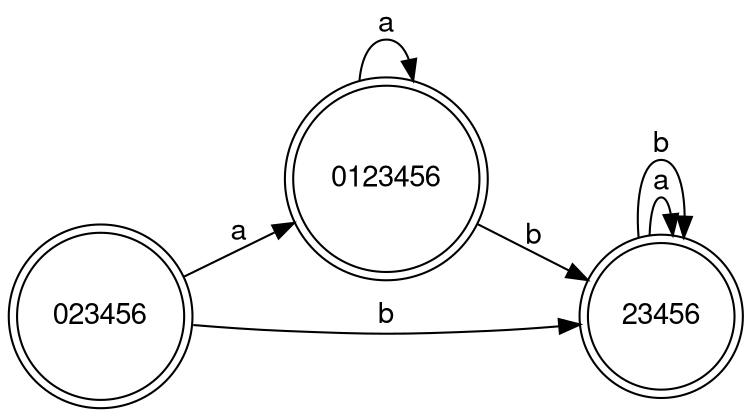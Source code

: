 digraph finite_state_machine {
        fontname="Helvetica, Arial, sans-serif"
        node[fontname="Helvetica,Arial,sans-serif"]
        edge[fontname="Helvetica,Arial,sans-serif"]
        rankdir=LR;
        node [shape = doublecircle];023456 0123456 23456;node [shape = circle];023456 -> 0123456 [label = "a"];
023456 -> 23456 [label = "b"];
0123456 -> 0123456 [label = "a"];
0123456 -> 23456 [label = "b"];
23456 -> 23456 [label = "a"];
23456 -> 23456 [label = "b"];
}